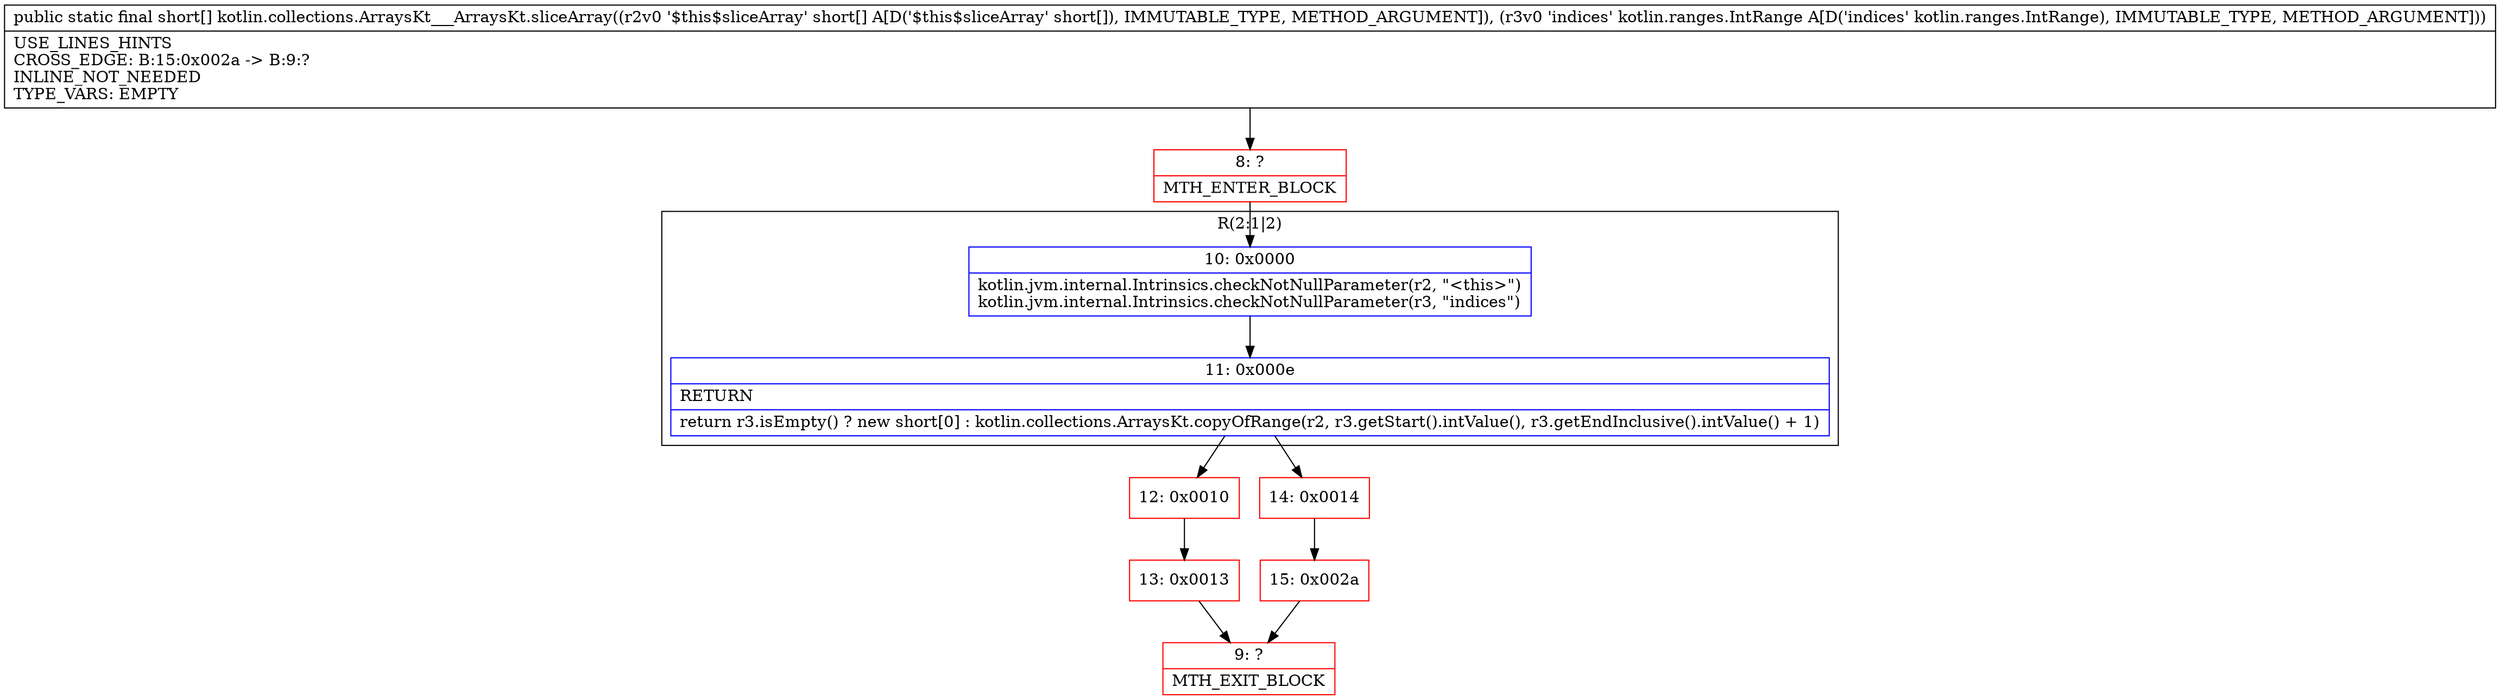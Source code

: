 digraph "CFG forkotlin.collections.ArraysKt___ArraysKt.sliceArray([SLkotlin\/ranges\/IntRange;)[S" {
subgraph cluster_Region_1206121733 {
label = "R(2:1|2)";
node [shape=record,color=blue];
Node_10 [shape=record,label="{10\:\ 0x0000|kotlin.jvm.internal.Intrinsics.checkNotNullParameter(r2, \"\<this\>\")\lkotlin.jvm.internal.Intrinsics.checkNotNullParameter(r3, \"indices\")\l}"];
Node_11 [shape=record,label="{11\:\ 0x000e|RETURN\l|return r3.isEmpty() ? new short[0] : kotlin.collections.ArraysKt.copyOfRange(r2, r3.getStart().intValue(), r3.getEndInclusive().intValue() + 1)\l}"];
}
Node_8 [shape=record,color=red,label="{8\:\ ?|MTH_ENTER_BLOCK\l}"];
Node_12 [shape=record,color=red,label="{12\:\ 0x0010}"];
Node_13 [shape=record,color=red,label="{13\:\ 0x0013}"];
Node_9 [shape=record,color=red,label="{9\:\ ?|MTH_EXIT_BLOCK\l}"];
Node_14 [shape=record,color=red,label="{14\:\ 0x0014}"];
Node_15 [shape=record,color=red,label="{15\:\ 0x002a}"];
MethodNode[shape=record,label="{public static final short[] kotlin.collections.ArraysKt___ArraysKt.sliceArray((r2v0 '$this$sliceArray' short[] A[D('$this$sliceArray' short[]), IMMUTABLE_TYPE, METHOD_ARGUMENT]), (r3v0 'indices' kotlin.ranges.IntRange A[D('indices' kotlin.ranges.IntRange), IMMUTABLE_TYPE, METHOD_ARGUMENT]))  | USE_LINES_HINTS\lCROSS_EDGE: B:15:0x002a \-\> B:9:?\lINLINE_NOT_NEEDED\lTYPE_VARS: EMPTY\l}"];
MethodNode -> Node_8;Node_10 -> Node_11;
Node_11 -> Node_12;
Node_11 -> Node_14;
Node_8 -> Node_10;
Node_12 -> Node_13;
Node_13 -> Node_9;
Node_14 -> Node_15;
Node_15 -> Node_9;
}

